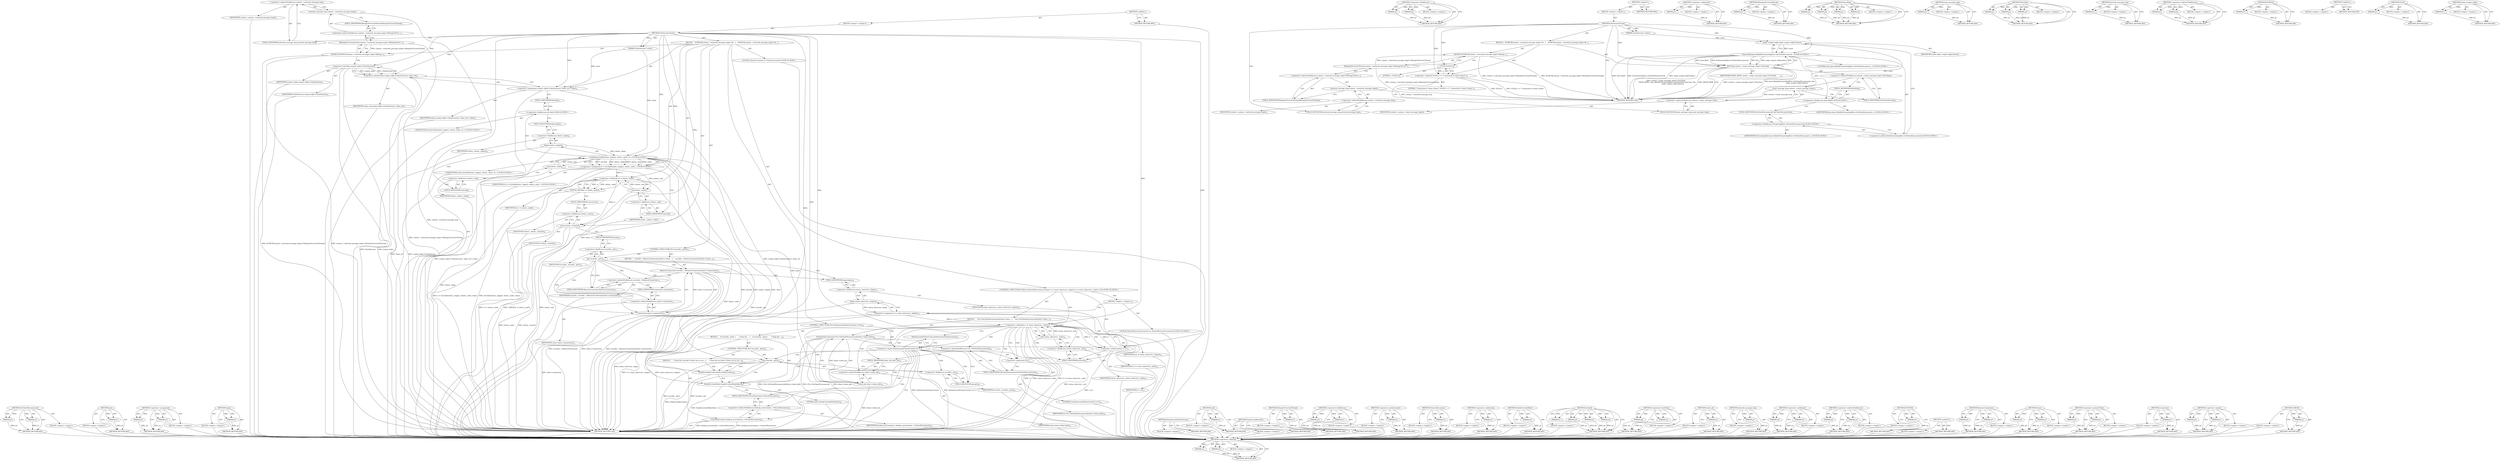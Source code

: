 digraph "CHECK" {
vulnerable_82 [label=<(METHOD,&lt;operator&gt;.shiftLeft)>];
vulnerable_83 [label=<(PARAM,p1)>];
vulnerable_84 [label=<(PARAM,p2)>];
vulnerable_85 [label=<(BLOCK,&lt;empty&gt;,&lt;empty&gt;)>];
vulnerable_86 [label=<(METHOD_RETURN,ANY)>];
vulnerable_108 [label=<(METHOD,&lt;operator&gt;.fieldAccess)>];
vulnerable_109 [label=<(PARAM,p1)>];
vulnerable_110 [label=<(PARAM,p2)>];
vulnerable_111 [label=<(BLOCK,&lt;empty&gt;,&lt;empty&gt;)>];
vulnerable_112 [label=<(METHOD_RETURN,ANY)>];
vulnerable_6 [label=<(METHOD,&lt;global&gt;)<SUB>1</SUB>>];
vulnerable_7 [label=<(BLOCK,&lt;empty&gt;,&lt;empty&gt;)<SUB>1</SUB>>];
vulnerable_8 [label=<(METHOD,OnSessionClosed)<SUB>1</SUB>>];
vulnerable_9 [label=<(PARAM,ClientSession* client)<SUB>1</SUB>>];
vulnerable_10 [label=<(BLOCK,{
   DCHECK(context_-&gt;network_message_loop()-&gt;B...,{
   DCHECK(context_-&gt;network_message_loop()-&gt;B...)<SUB>1</SUB>>];
vulnerable_11 [label=<(DCHECK,DCHECK(context_-&gt;network_message_loop()-&gt;Belong...)<SUB>2</SUB>>];
vulnerable_12 [label=<(BelongsToCurrentThread,context_-&gt;network_message_loop()-&gt;BelongsToCurr...)<SUB>2</SUB>>];
vulnerable_13 [label=<(&lt;operator&gt;.indirectFieldAccess,context_-&gt;network_message_loop()-&gt;BelongsToCurr...)<SUB>2</SUB>>];
vulnerable_14 [label=<(network_message_loop,context_-&gt;network_message_loop())<SUB>2</SUB>>];
vulnerable_15 [label=<(&lt;operator&gt;.indirectFieldAccess,context_-&gt;network_message_loop)<SUB>2</SUB>>];
vulnerable_16 [label=<(IDENTIFIER,context_,context_-&gt;network_message_loop())<SUB>2</SUB>>];
vulnerable_17 [label=<(FIELD_IDENTIFIER,network_message_loop,network_message_loop)<SUB>2</SUB>>];
vulnerable_18 [label=<(FIELD_IDENTIFIER,BelongsToCurrentThread,BelongsToCurrentThread)<SUB>2</SUB>>];
vulnerable_19 [label=<(&lt;operator&gt;.shiftLeft,VLOG(1) &lt;&lt; &quot;Connection to client closed.&quot;)<SUB>4</SUB>>];
vulnerable_20 [label=<(VLOG,VLOG(1))<SUB>4</SUB>>];
vulnerable_21 [label=<(LITERAL,1,VLOG(1))<SUB>4</SUB>>];
vulnerable_22 [label=<(LITERAL,&quot;Connection to client closed.&quot;,VLOG(1) &lt;&lt; &quot;Connection to client closed.&quot;)<SUB>4</SUB>>];
vulnerable_23 [label=<(PostTask,context_-&gt;main_message_loop()-&gt;PostTask(
      ...)<SUB>5</SUB>>];
vulnerable_24 [label=<(&lt;operator&gt;.indirectFieldAccess,context_-&gt;main_message_loop()-&gt;PostTask)<SUB>5</SUB>>];
vulnerable_25 [label=<(main_message_loop,context_-&gt;main_message_loop())<SUB>5</SUB>>];
vulnerable_26 [label=<(&lt;operator&gt;.indirectFieldAccess,context_-&gt;main_message_loop)<SUB>5</SUB>>];
vulnerable_27 [label=<(IDENTIFIER,context_,context_-&gt;main_message_loop())<SUB>5</SUB>>];
vulnerable_28 [label=<(FIELD_IDENTIFIER,main_message_loop,main_message_loop)<SUB>5</SUB>>];
vulnerable_29 [label=<(FIELD_IDENTIFIER,PostTask,PostTask)<SUB>5</SUB>>];
vulnerable_30 [label=<(IDENTIFIER,FROM_HERE,context_-&gt;main_message_loop()-&gt;PostTask(
      ...)<SUB>6</SUB>>];
vulnerable_31 [label="<(base.Bind,base::Bind(&amp;ChromotingHost::OnClientDisconnecte...)<SUB>6</SUB>>"];
vulnerable_32 [label="<(&lt;operator&gt;.fieldAccess,base::Bind)<SUB>6</SUB>>"];
vulnerable_33 [label="<(IDENTIFIER,base,base::Bind(&amp;ChromotingHost::OnClientDisconnecte...)<SUB>6</SUB>>"];
vulnerable_34 [label=<(FIELD_IDENTIFIER,Bind,Bind)<SUB>6</SUB>>];
vulnerable_35 [label="<(&lt;operator&gt;.addressOf,&amp;ChromotingHost::OnClientDisconnected)<SUB>6</SUB>>"];
vulnerable_36 [label="<(&lt;operator&gt;.fieldAccess,ChromotingHost::OnClientDisconnected)<SUB>6</SUB>>"];
vulnerable_37 [label="<(IDENTIFIER,ChromotingHost,base::Bind(&amp;ChromotingHost::OnClientDisconnecte...)<SUB>6</SUB>>"];
vulnerable_38 [label=<(FIELD_IDENTIFIER,OnClientDisconnected,OnClientDisconnected)<SUB>6</SUB>>];
vulnerable_39 [label="<(LITERAL,this,base::Bind(&amp;ChromotingHost::OnClientDisconnecte...)<SUB>6</SUB>>"];
vulnerable_40 [label=<(make_scoped_refptr,make_scoped_refptr(client))<SUB>7</SUB>>];
vulnerable_41 [label=<(IDENTIFIER,client,make_scoped_refptr(client))<SUB>7</SUB>>];
vulnerable_42 [label=<(METHOD_RETURN,void)<SUB>1</SUB>>];
vulnerable_44 [label=<(METHOD_RETURN,ANY)<SUB>1</SUB>>];
vulnerable_113 [label=<(METHOD,&lt;operator&gt;.addressOf)>];
vulnerable_114 [label=<(PARAM,p1)>];
vulnerable_115 [label=<(BLOCK,&lt;empty&gt;,&lt;empty&gt;)>];
vulnerable_116 [label=<(METHOD_RETURN,ANY)>];
vulnerable_69 [label=<(METHOD,BelongsToCurrentThread)>];
vulnerable_70 [label=<(PARAM,p1)>];
vulnerable_71 [label=<(BLOCK,&lt;empty&gt;,&lt;empty&gt;)>];
vulnerable_72 [label=<(METHOD_RETURN,ANY)>];
vulnerable_101 [label=<(METHOD,base.Bind)>];
vulnerable_102 [label=<(PARAM,p1)>];
vulnerable_103 [label=<(PARAM,p2)>];
vulnerable_104 [label=<(PARAM,p3)>];
vulnerable_105 [label=<(PARAM,p4)>];
vulnerable_106 [label=<(BLOCK,&lt;empty&gt;,&lt;empty&gt;)>];
vulnerable_107 [label=<(METHOD_RETURN,ANY)>];
vulnerable_97 [label=<(METHOD,main_message_loop)>];
vulnerable_98 [label=<(PARAM,p1)>];
vulnerable_99 [label=<(BLOCK,&lt;empty&gt;,&lt;empty&gt;)>];
vulnerable_100 [label=<(METHOD_RETURN,ANY)>];
vulnerable_91 [label=<(METHOD,PostTask)>];
vulnerable_92 [label=<(PARAM,p1)>];
vulnerable_93 [label=<(PARAM,p2)>];
vulnerable_94 [label=<(PARAM,p3)>];
vulnerable_95 [label=<(BLOCK,&lt;empty&gt;,&lt;empty&gt;)>];
vulnerable_96 [label=<(METHOD_RETURN,ANY)>];
vulnerable_78 [label=<(METHOD,network_message_loop)>];
vulnerable_79 [label=<(PARAM,p1)>];
vulnerable_80 [label=<(BLOCK,&lt;empty&gt;,&lt;empty&gt;)>];
vulnerable_81 [label=<(METHOD_RETURN,ANY)>];
vulnerable_73 [label=<(METHOD,&lt;operator&gt;.indirectFieldAccess)>];
vulnerable_74 [label=<(PARAM,p1)>];
vulnerable_75 [label=<(PARAM,p2)>];
vulnerable_76 [label=<(BLOCK,&lt;empty&gt;,&lt;empty&gt;)>];
vulnerable_77 [label=<(METHOD_RETURN,ANY)>];
vulnerable_65 [label=<(METHOD,DCHECK)>];
vulnerable_66 [label=<(PARAM,p1)>];
vulnerable_67 [label=<(BLOCK,&lt;empty&gt;,&lt;empty&gt;)>];
vulnerable_68 [label=<(METHOD_RETURN,ANY)>];
vulnerable_59 [label=<(METHOD,&lt;global&gt;)<SUB>1</SUB>>];
vulnerable_60 [label=<(BLOCK,&lt;empty&gt;,&lt;empty&gt;)>];
vulnerable_61 [label=<(METHOD_RETURN,ANY)>];
vulnerable_87 [label=<(METHOD,VLOG)>];
vulnerable_88 [label=<(PARAM,p1)>];
vulnerable_89 [label=<(BLOCK,&lt;empty&gt;,&lt;empty&gt;)>];
vulnerable_90 [label=<(METHOD_RETURN,ANY)>];
vulnerable_117 [label=<(METHOD,make_scoped_refptr)>];
vulnerable_118 [label=<(PARAM,p1)>];
vulnerable_119 [label=<(BLOCK,&lt;empty&gt;,&lt;empty&gt;)>];
vulnerable_120 [label=<(METHOD_RETURN,ANY)>];
fixed_221 [label=<(METHOD,OnClientDisconnected)>];
fixed_222 [label=<(PARAM,p1)>];
fixed_223 [label=<(PARAM,p2)>];
fixed_224 [label=<(BLOCK,&lt;empty&gt;,&lt;empty&gt;)>];
fixed_225 [label=<(METHOD_RETURN,ANY)>];
fixed_204 [label=<(METHOD,get)>];
fixed_205 [label=<(PARAM,p1)>];
fixed_206 [label=<(BLOCK,&lt;empty&gt;,&lt;empty&gt;)>];
fixed_207 [label=<(METHOD_RETURN,ANY)>];
fixed_155 [label=<(METHOD,&lt;operator&gt;.assignment)>];
fixed_156 [label=<(PARAM,p1)>];
fixed_157 [label=<(PARAM,p2)>];
fixed_158 [label=<(BLOCK,&lt;empty&gt;,&lt;empty&gt;)>];
fixed_159 [label=<(METHOD_RETURN,ANY)>];
fixed_182 [label=<(METHOD,begin)>];
fixed_183 [label=<(PARAM,p1)>];
fixed_184 [label=<(BLOCK,&lt;empty&gt;,&lt;empty&gt;)>];
fixed_185 [label=<(METHOD_RETURN,ANY)>];
fixed_6 [label=<(METHOD,&lt;global&gt;)<SUB>1</SUB>>];
fixed_7 [label=<(BLOCK,&lt;empty&gt;,&lt;empty&gt;)<SUB>1</SUB>>];
fixed_8 [label=<(METHOD,OnSessionClosed)<SUB>1</SUB>>];
fixed_9 [label=<(PARAM,ClientSession* client)<SUB>1</SUB>>];
fixed_10 [label=<(BLOCK,{
   DCHECK(context_-&gt;network_message_loop()-&gt;B...,{
   DCHECK(context_-&gt;network_message_loop()-&gt;B...)<SUB>1</SUB>>];
fixed_11 [label=<(DCHECK,DCHECK(context_-&gt;network_message_loop()-&gt;Belong...)<SUB>2</SUB>>];
fixed_12 [label=<(BelongsToCurrentThread,context_-&gt;network_message_loop()-&gt;BelongsToCurr...)<SUB>2</SUB>>];
fixed_13 [label=<(&lt;operator&gt;.indirectFieldAccess,context_-&gt;network_message_loop()-&gt;BelongsToCurr...)<SUB>2</SUB>>];
fixed_14 [label=<(network_message_loop,context_-&gt;network_message_loop())<SUB>2</SUB>>];
fixed_15 [label=<(&lt;operator&gt;.indirectFieldAccess,context_-&gt;network_message_loop)<SUB>2</SUB>>];
fixed_16 [label=<(IDENTIFIER,context_,context_-&gt;network_message_loop())<SUB>2</SUB>>];
fixed_17 [label=<(FIELD_IDENTIFIER,network_message_loop,network_message_loop)<SUB>2</SUB>>];
fixed_18 [label=<(FIELD_IDENTIFIER,BelongsToCurrentThread,BelongsToCurrentThread)<SUB>2</SUB>>];
fixed_19 [label=<(&lt;operator&gt;.assignment,scoped_refptr&lt;ClientSession&gt; client_ref = client)<SUB>4</SUB>>];
fixed_20 [label=<(&lt;operator&gt;.greaterThan,scoped_refptr&lt;ClientSession&gt; client_ref)<SUB>4</SUB>>];
fixed_21 [label=<(&lt;operator&gt;.lessThan,scoped_refptr&lt;ClientSession)<SUB>4</SUB>>];
fixed_22 [label=<(IDENTIFIER,scoped_refptr,scoped_refptr&lt;ClientSession)<SUB>4</SUB>>];
fixed_23 [label=<(IDENTIFIER,ClientSession,scoped_refptr&lt;ClientSession)<SUB>4</SUB>>];
fixed_24 [label=<(IDENTIFIER,client_ref,scoped_refptr&lt;ClientSession&gt; client_ref)<SUB>4</SUB>>];
fixed_25 [label=<(IDENTIFIER,client,scoped_refptr&lt;ClientSession&gt; client_ref = client)<SUB>4</SUB>>];
fixed_26 [label="<(LOCAL,ClientList.iterator it: ClientList.iterator)<SUB>6</SUB>>"];
fixed_27 [label="<(&lt;operator&gt;.assignment,it = std::find(clients_.begin(), clients_.end()...)<SUB>6</SUB>>"];
fixed_28 [label="<(IDENTIFIER,it,it = std::find(clients_.begin(), clients_.end()...)<SUB>6</SUB>>"];
fixed_29 [label="<(std.find,std::find(clients_.begin(), clients_.end(), cli...)<SUB>6</SUB>>"];
fixed_30 [label="<(&lt;operator&gt;.fieldAccess,std::find)<SUB>6</SUB>>"];
fixed_31 [label="<(IDENTIFIER,std,std::find(clients_.begin(), clients_.end(), cli...)<SUB>6</SUB>>"];
fixed_32 [label=<(FIELD_IDENTIFIER,find,find)<SUB>6</SUB>>];
fixed_33 [label=<(begin,clients_.begin())<SUB>6</SUB>>];
fixed_34 [label=<(&lt;operator&gt;.fieldAccess,clients_.begin)<SUB>6</SUB>>];
fixed_35 [label=<(IDENTIFIER,clients_,clients_.begin())<SUB>6</SUB>>];
fixed_36 [label=<(FIELD_IDENTIFIER,begin,begin)<SUB>6</SUB>>];
fixed_37 [label=<(end,clients_.end())<SUB>6</SUB>>];
fixed_38 [label=<(&lt;operator&gt;.fieldAccess,clients_.end)<SUB>6</SUB>>];
fixed_39 [label=<(IDENTIFIER,clients_,clients_.end())<SUB>6</SUB>>];
fixed_40 [label=<(FIELD_IDENTIFIER,end,end)<SUB>6</SUB>>];
fixed_41 [label="<(IDENTIFIER,client,std::find(clients_.begin(), clients_.end(), cli...)<SUB>6</SUB>>"];
fixed_42 [label=<(CHECK,CHECK(it != clients_.end()))<SUB>7</SUB>>];
fixed_43 [label=<(&lt;operator&gt;.notEquals,it != clients_.end())<SUB>7</SUB>>];
fixed_44 [label=<(IDENTIFIER,it,it != clients_.end())<SUB>7</SUB>>];
fixed_45 [label=<(end,clients_.end())<SUB>7</SUB>>];
fixed_46 [label=<(&lt;operator&gt;.fieldAccess,clients_.end)<SUB>7</SUB>>];
fixed_47 [label=<(IDENTIFIER,clients_,clients_.end())<SUB>7</SUB>>];
fixed_48 [label=<(FIELD_IDENTIFIER,end,end)<SUB>7</SUB>>];
fixed_49 [label=<(erase,clients_.erase(it))<SUB>8</SUB>>];
fixed_50 [label=<(&lt;operator&gt;.fieldAccess,clients_.erase)<SUB>8</SUB>>];
fixed_51 [label=<(IDENTIFIER,clients_,clients_.erase(it))<SUB>8</SUB>>];
fixed_52 [label=<(FIELD_IDENTIFIER,erase,erase)<SUB>8</SUB>>];
fixed_53 [label=<(IDENTIFIER,it,clients_.erase(it))<SUB>8</SUB>>];
fixed_54 [label=<(CONTROL_STRUCTURE,IF,if (recorder_.get()))<SUB>10</SUB>>];
fixed_55 [label=<(get,recorder_.get())<SUB>10</SUB>>];
fixed_56 [label=<(&lt;operator&gt;.fieldAccess,recorder_.get)<SUB>10</SUB>>];
fixed_57 [label=<(IDENTIFIER,recorder_,recorder_.get())<SUB>10</SUB>>];
fixed_58 [label=<(FIELD_IDENTIFIER,get,get)<SUB>10</SUB>>];
fixed_59 [label=<(BLOCK,{
    recorder_-&gt;RemoveConnection(client-&gt;conne...,{
    recorder_-&gt;RemoveConnection(client-&gt;conne...)<SUB>10</SUB>>];
fixed_60 [label=<(RemoveConnection,recorder_-&gt;RemoveConnection(client-&gt;connection()))<SUB>11</SUB>>];
fixed_61 [label=<(&lt;operator&gt;.indirectFieldAccess,recorder_-&gt;RemoveConnection)<SUB>11</SUB>>];
fixed_62 [label=<(IDENTIFIER,recorder_,recorder_-&gt;RemoveConnection(client-&gt;connection()))<SUB>11</SUB>>];
fixed_63 [label=<(FIELD_IDENTIFIER,RemoveConnection,RemoveConnection)<SUB>11</SUB>>];
fixed_64 [label=<(connection,client-&gt;connection())<SUB>11</SUB>>];
fixed_65 [label=<(&lt;operator&gt;.indirectFieldAccess,client-&gt;connection)<SUB>11</SUB>>];
fixed_66 [label=<(IDENTIFIER,client,client-&gt;connection())<SUB>11</SUB>>];
fixed_67 [label=<(FIELD_IDENTIFIER,connection,connection)<SUB>11</SUB>>];
fixed_68 [label="<(CONTROL_STRUCTURE,FOR,for (StatusObserverList::iterator it = status_observers_.begin();it != status_observers_.end();++it))<SUB>14</SUB>>"];
fixed_69 [label=<(BLOCK,&lt;empty&gt;,&lt;empty&gt;)<SUB>14</SUB>>];
fixed_70 [label="<(LOCAL,StatusObserverList.iterator it: StatusObserverList.iterator)<SUB>14</SUB>>"];
fixed_71 [label=<(&lt;operator&gt;.assignment,it = status_observers_.begin())<SUB>14</SUB>>];
fixed_72 [label=<(IDENTIFIER,it,it = status_observers_.begin())<SUB>14</SUB>>];
fixed_73 [label=<(begin,status_observers_.begin())<SUB>14</SUB>>];
fixed_74 [label=<(&lt;operator&gt;.fieldAccess,status_observers_.begin)<SUB>14</SUB>>];
fixed_75 [label=<(IDENTIFIER,status_observers_,status_observers_.begin())<SUB>14</SUB>>];
fixed_76 [label=<(FIELD_IDENTIFIER,begin,begin)<SUB>14</SUB>>];
fixed_77 [label=<(&lt;operator&gt;.notEquals,it != status_observers_.end())<SUB>15</SUB>>];
fixed_78 [label=<(IDENTIFIER,it,it != status_observers_.end())<SUB>15</SUB>>];
fixed_79 [label=<(end,status_observers_.end())<SUB>15</SUB>>];
fixed_80 [label=<(&lt;operator&gt;.fieldAccess,status_observers_.end)<SUB>15</SUB>>];
fixed_81 [label=<(IDENTIFIER,status_observers_,status_observers_.end())<SUB>15</SUB>>];
fixed_82 [label=<(FIELD_IDENTIFIER,end,end)<SUB>15</SUB>>];
fixed_83 [label=<(&lt;operator&gt;.preIncrement,++it)<SUB>15</SUB>>];
fixed_84 [label=<(IDENTIFIER,it,++it)<SUB>15</SUB>>];
fixed_85 [label=<(BLOCK,{
    (*it)-&gt;OnClientDisconnected(client-&gt;clien...,{
    (*it)-&gt;OnClientDisconnected(client-&gt;clien...)<SUB>15</SUB>>];
fixed_86 [label=<(OnClientDisconnected,(*it)-&gt;OnClientDisconnected(client-&gt;client_jid()))<SUB>16</SUB>>];
fixed_87 [label=<(&lt;operator&gt;.indirectFieldAccess,(*it)-&gt;OnClientDisconnected)<SUB>16</SUB>>];
fixed_88 [label=<(&lt;operator&gt;.indirection,*it)<SUB>16</SUB>>];
fixed_89 [label=<(IDENTIFIER,it,(*it)-&gt;OnClientDisconnected(client-&gt;client_jid()))<SUB>16</SUB>>];
fixed_90 [label=<(FIELD_IDENTIFIER,OnClientDisconnected,OnClientDisconnected)<SUB>16</SUB>>];
fixed_91 [label=<(client_jid,client-&gt;client_jid())<SUB>16</SUB>>];
fixed_92 [label=<(&lt;operator&gt;.indirectFieldAccess,client-&gt;client_jid)<SUB>16</SUB>>];
fixed_93 [label=<(IDENTIFIER,client,client-&gt;client_jid())<SUB>16</SUB>>];
fixed_94 [label=<(FIELD_IDENTIFIER,client_jid,client_jid)<SUB>16</SUB>>];
fixed_95 [label=<(CONTROL_STRUCTURE,IF,if (AuthenticatedClientsCount() == 0))<SUB>19</SUB>>];
fixed_96 [label=<(&lt;operator&gt;.equals,AuthenticatedClientsCount() == 0)<SUB>19</SUB>>];
fixed_97 [label=<(AuthenticatedClientsCount,AuthenticatedClientsCount())<SUB>19</SUB>>];
fixed_98 [label=<(LITERAL,0,AuthenticatedClientsCount() == 0)<SUB>19</SUB>>];
fixed_99 [label=<(BLOCK,{
    if (recorder_.get()) {
      // Stop the ...,{
    if (recorder_.get()) {
      // Stop the ...)<SUB>19</SUB>>];
fixed_100 [label=<(CONTROL_STRUCTURE,IF,if (recorder_.get()))<SUB>20</SUB>>];
fixed_101 [label=<(get,recorder_.get())<SUB>20</SUB>>];
fixed_102 [label=<(&lt;operator&gt;.fieldAccess,recorder_.get)<SUB>20</SUB>>];
fixed_103 [label=<(IDENTIFIER,recorder_,recorder_.get())<SUB>20</SUB>>];
fixed_104 [label=<(FIELD_IDENTIFIER,get,get)<SUB>20</SUB>>];
fixed_105 [label=<(BLOCK,{
      // Stop the recorder if there are no mo...,{
      // Stop the recorder if there are no mo...)<SUB>20</SUB>>];
fixed_106 [label=<(StopScreenRecorder,StopScreenRecorder())<SUB>22</SUB>>];
fixed_107 [label=<(EnableCurtainMode,EnableCurtainMode(false))<SUB>26</SUB>>];
fixed_108 [label=<(LITERAL,false,EnableCurtainMode(false))<SUB>26</SUB>>];
fixed_109 [label=<(OnLastDisconnect,desktop_environment_-&gt;OnLastDisconnect())<SUB>27</SUB>>];
fixed_110 [label=<(&lt;operator&gt;.indirectFieldAccess,desktop_environment_-&gt;OnLastDisconnect)<SUB>27</SUB>>];
fixed_111 [label=<(IDENTIFIER,desktop_environment_,desktop_environment_-&gt;OnLastDisconnect())<SUB>27</SUB>>];
fixed_112 [label=<(FIELD_IDENTIFIER,OnLastDisconnect,OnLastDisconnect)<SUB>27</SUB>>];
fixed_113 [label=<(METHOD_RETURN,void)<SUB>1</SUB>>];
fixed_115 [label=<(METHOD_RETURN,ANY)<SUB>1</SUB>>];
fixed_239 [label=<(METHOD,AuthenticatedClientsCount)>];
fixed_240 [label=<(BLOCK,&lt;empty&gt;,&lt;empty&gt;)>];
fixed_241 [label=<(METHOD_RETURN,ANY)>];
fixed_186 [label=<(METHOD,end)>];
fixed_187 [label=<(PARAM,p1)>];
fixed_188 [label=<(BLOCK,&lt;empty&gt;,&lt;empty&gt;)>];
fixed_189 [label=<(METHOD_RETURN,ANY)>];
fixed_242 [label=<(METHOD,StopScreenRecorder)>];
fixed_243 [label=<(BLOCK,&lt;empty&gt;,&lt;empty&gt;)>];
fixed_244 [label=<(METHOD_RETURN,ANY)>];
fixed_142 [label=<(METHOD,BelongsToCurrentThread)>];
fixed_143 [label=<(PARAM,p1)>];
fixed_144 [label=<(BLOCK,&lt;empty&gt;,&lt;empty&gt;)>];
fixed_145 [label=<(METHOD_RETURN,ANY)>];
fixed_177 [label=<(METHOD,&lt;operator&gt;.fieldAccess)>];
fixed_178 [label=<(PARAM,p1)>];
fixed_179 [label=<(PARAM,p2)>];
fixed_180 [label=<(BLOCK,&lt;empty&gt;,&lt;empty&gt;)>];
fixed_181 [label=<(METHOD_RETURN,ANY)>];
fixed_217 [label=<(METHOD,&lt;operator&gt;.preIncrement)>];
fixed_218 [label=<(PARAM,p1)>];
fixed_219 [label=<(BLOCK,&lt;empty&gt;,&lt;empty&gt;)>];
fixed_220 [label=<(METHOD_RETURN,ANY)>];
fixed_249 [label=<(METHOD,OnLastDisconnect)>];
fixed_250 [label=<(PARAM,p1)>];
fixed_251 [label=<(BLOCK,&lt;empty&gt;,&lt;empty&gt;)>];
fixed_252 [label=<(METHOD_RETURN,ANY)>];
fixed_226 [label=<(METHOD,&lt;operator&gt;.indirection)>];
fixed_227 [label=<(PARAM,p1)>];
fixed_228 [label=<(BLOCK,&lt;empty&gt;,&lt;empty&gt;)>];
fixed_229 [label=<(METHOD_RETURN,ANY)>];
fixed_245 [label=<(METHOD,EnableCurtainMode)>];
fixed_246 [label=<(PARAM,p1)>];
fixed_247 [label=<(BLOCK,&lt;empty&gt;,&lt;empty&gt;)>];
fixed_248 [label=<(METHOD_RETURN,ANY)>];
fixed_170 [label=<(METHOD,std.find)>];
fixed_171 [label=<(PARAM,p1)>];
fixed_172 [label=<(PARAM,p2)>];
fixed_173 [label=<(PARAM,p3)>];
fixed_174 [label=<(PARAM,p4)>];
fixed_175 [label=<(BLOCK,&lt;empty&gt;,&lt;empty&gt;)>];
fixed_176 [label=<(METHOD_RETURN,ANY)>];
fixed_165 [label=<(METHOD,&lt;operator&gt;.lessThan)>];
fixed_166 [label=<(PARAM,p1)>];
fixed_167 [label=<(PARAM,p2)>];
fixed_168 [label=<(BLOCK,&lt;empty&gt;,&lt;empty&gt;)>];
fixed_169 [label=<(METHOD_RETURN,ANY)>];
fixed_230 [label=<(METHOD,client_jid)>];
fixed_231 [label=<(PARAM,p1)>];
fixed_232 [label=<(BLOCK,&lt;empty&gt;,&lt;empty&gt;)>];
fixed_233 [label=<(METHOD_RETURN,ANY)>];
fixed_151 [label=<(METHOD,network_message_loop)>];
fixed_152 [label=<(PARAM,p1)>];
fixed_153 [label=<(BLOCK,&lt;empty&gt;,&lt;empty&gt;)>];
fixed_154 [label=<(METHOD_RETURN,ANY)>];
fixed_194 [label=<(METHOD,&lt;operator&gt;.notEquals)>];
fixed_195 [label=<(PARAM,p1)>];
fixed_196 [label=<(PARAM,p2)>];
fixed_197 [label=<(BLOCK,&lt;empty&gt;,&lt;empty&gt;)>];
fixed_198 [label=<(METHOD_RETURN,ANY)>];
fixed_146 [label=<(METHOD,&lt;operator&gt;.indirectFieldAccess)>];
fixed_147 [label=<(PARAM,p1)>];
fixed_148 [label=<(PARAM,p2)>];
fixed_149 [label=<(BLOCK,&lt;empty&gt;,&lt;empty&gt;)>];
fixed_150 [label=<(METHOD_RETURN,ANY)>];
fixed_138 [label=<(METHOD,DCHECK)>];
fixed_139 [label=<(PARAM,p1)>];
fixed_140 [label=<(BLOCK,&lt;empty&gt;,&lt;empty&gt;)>];
fixed_141 [label=<(METHOD_RETURN,ANY)>];
fixed_132 [label=<(METHOD,&lt;global&gt;)<SUB>1</SUB>>];
fixed_133 [label=<(BLOCK,&lt;empty&gt;,&lt;empty&gt;)>];
fixed_134 [label=<(METHOD_RETURN,ANY)>];
fixed_208 [label=<(METHOD,RemoveConnection)>];
fixed_209 [label=<(PARAM,p1)>];
fixed_210 [label=<(PARAM,p2)>];
fixed_211 [label=<(BLOCK,&lt;empty&gt;,&lt;empty&gt;)>];
fixed_212 [label=<(METHOD_RETURN,ANY)>];
fixed_199 [label=<(METHOD,erase)>];
fixed_200 [label=<(PARAM,p1)>];
fixed_201 [label=<(PARAM,p2)>];
fixed_202 [label=<(BLOCK,&lt;empty&gt;,&lt;empty&gt;)>];
fixed_203 [label=<(METHOD_RETURN,ANY)>];
fixed_160 [label=<(METHOD,&lt;operator&gt;.greaterThan)>];
fixed_161 [label=<(PARAM,p1)>];
fixed_162 [label=<(PARAM,p2)>];
fixed_163 [label=<(BLOCK,&lt;empty&gt;,&lt;empty&gt;)>];
fixed_164 [label=<(METHOD_RETURN,ANY)>];
fixed_213 [label=<(METHOD,connection)>];
fixed_214 [label=<(PARAM,p1)>];
fixed_215 [label=<(BLOCK,&lt;empty&gt;,&lt;empty&gt;)>];
fixed_216 [label=<(METHOD_RETURN,ANY)>];
fixed_234 [label=<(METHOD,&lt;operator&gt;.equals)>];
fixed_235 [label=<(PARAM,p1)>];
fixed_236 [label=<(PARAM,p2)>];
fixed_237 [label=<(BLOCK,&lt;empty&gt;,&lt;empty&gt;)>];
fixed_238 [label=<(METHOD_RETURN,ANY)>];
fixed_190 [label=<(METHOD,CHECK)>];
fixed_191 [label=<(PARAM,p1)>];
fixed_192 [label=<(BLOCK,&lt;empty&gt;,&lt;empty&gt;)>];
fixed_193 [label=<(METHOD_RETURN,ANY)>];
vulnerable_82 -> vulnerable_83  [key=0, label="AST: "];
vulnerable_82 -> vulnerable_83  [key=1, label="DDG: "];
vulnerable_82 -> vulnerable_85  [key=0, label="AST: "];
vulnerable_82 -> vulnerable_84  [key=0, label="AST: "];
vulnerable_82 -> vulnerable_84  [key=1, label="DDG: "];
vulnerable_82 -> vulnerable_86  [key=0, label="AST: "];
vulnerable_82 -> vulnerable_86  [key=1, label="CFG: "];
vulnerable_83 -> vulnerable_86  [key=0, label="DDG: p1"];
vulnerable_84 -> vulnerable_86  [key=0, label="DDG: p2"];
vulnerable_108 -> vulnerable_109  [key=0, label="AST: "];
vulnerable_108 -> vulnerable_109  [key=1, label="DDG: "];
vulnerable_108 -> vulnerable_111  [key=0, label="AST: "];
vulnerable_108 -> vulnerable_110  [key=0, label="AST: "];
vulnerable_108 -> vulnerable_110  [key=1, label="DDG: "];
vulnerable_108 -> vulnerable_112  [key=0, label="AST: "];
vulnerable_108 -> vulnerable_112  [key=1, label="CFG: "];
vulnerable_109 -> vulnerable_112  [key=0, label="DDG: p1"];
vulnerable_110 -> vulnerable_112  [key=0, label="DDG: p2"];
vulnerable_6 -> vulnerable_7  [key=0, label="AST: "];
vulnerable_6 -> vulnerable_44  [key=0, label="AST: "];
vulnerable_6 -> vulnerable_44  [key=1, label="CFG: "];
vulnerable_7 -> vulnerable_8  [key=0, label="AST: "];
vulnerable_8 -> vulnerable_9  [key=0, label="AST: "];
vulnerable_8 -> vulnerable_9  [key=1, label="DDG: "];
vulnerable_8 -> vulnerable_10  [key=0, label="AST: "];
vulnerable_8 -> vulnerable_42  [key=0, label="AST: "];
vulnerable_8 -> vulnerable_17  [key=0, label="CFG: "];
vulnerable_8 -> vulnerable_19  [key=0, label="DDG: "];
vulnerable_8 -> vulnerable_23  [key=0, label="DDG: "];
vulnerable_8 -> vulnerable_20  [key=0, label="DDG: "];
vulnerable_8 -> vulnerable_31  [key=0, label="DDG: "];
vulnerable_8 -> vulnerable_40  [key=0, label="DDG: "];
vulnerable_9 -> vulnerable_40  [key=0, label="DDG: client"];
vulnerable_10 -> vulnerable_11  [key=0, label="AST: "];
vulnerable_10 -> vulnerable_19  [key=0, label="AST: "];
vulnerable_10 -> vulnerable_23  [key=0, label="AST: "];
vulnerable_11 -> vulnerable_12  [key=0, label="AST: "];
vulnerable_11 -> vulnerable_20  [key=0, label="CFG: "];
vulnerable_11 -> vulnerable_42  [key=0, label="DDG: context_-&gt;network_message_loop()-&gt;BelongsToCurrentThread()"];
vulnerable_11 -> vulnerable_42  [key=1, label="DDG: DCHECK(context_-&gt;network_message_loop()-&gt;BelongsToCurrentThread())"];
vulnerable_12 -> vulnerable_13  [key=0, label="AST: "];
vulnerable_12 -> vulnerable_11  [key=0, label="CFG: "];
vulnerable_12 -> vulnerable_11  [key=1, label="DDG: context_-&gt;network_message_loop()-&gt;BelongsToCurrentThread"];
vulnerable_12 -> vulnerable_42  [key=0, label="DDG: context_-&gt;network_message_loop()-&gt;BelongsToCurrentThread"];
vulnerable_13 -> vulnerable_14  [key=0, label="AST: "];
vulnerable_13 -> vulnerable_18  [key=0, label="AST: "];
vulnerable_13 -> vulnerable_12  [key=0, label="CFG: "];
vulnerable_14 -> vulnerable_15  [key=0, label="AST: "];
vulnerable_14 -> vulnerable_18  [key=0, label="CFG: "];
vulnerable_14 -> vulnerable_42  [key=0, label="DDG: context_-&gt;network_message_loop"];
vulnerable_15 -> vulnerable_16  [key=0, label="AST: "];
vulnerable_15 -> vulnerable_17  [key=0, label="AST: "];
vulnerable_15 -> vulnerable_14  [key=0, label="CFG: "];
vulnerable_17 -> vulnerable_15  [key=0, label="CFG: "];
vulnerable_18 -> vulnerable_13  [key=0, label="CFG: "];
vulnerable_19 -> vulnerable_20  [key=0, label="AST: "];
vulnerable_19 -> vulnerable_22  [key=0, label="AST: "];
vulnerable_19 -> vulnerable_28  [key=0, label="CFG: "];
vulnerable_19 -> vulnerable_42  [key=0, label="DDG: VLOG(1)"];
vulnerable_19 -> vulnerable_42  [key=1, label="DDG: VLOG(1) &lt;&lt; &quot;Connection to client closed.&quot;"];
vulnerable_20 -> vulnerable_21  [key=0, label="AST: "];
vulnerable_20 -> vulnerable_19  [key=0, label="CFG: "];
vulnerable_20 -> vulnerable_19  [key=1, label="DDG: 1"];
vulnerable_23 -> vulnerable_24  [key=0, label="AST: "];
vulnerable_23 -> vulnerable_30  [key=0, label="AST: "];
vulnerable_23 -> vulnerable_31  [key=0, label="AST: "];
vulnerable_23 -> vulnerable_42  [key=0, label="CFG: "];
vulnerable_23 -> vulnerable_42  [key=1, label="DDG: context_-&gt;main_message_loop()-&gt;PostTask"];
vulnerable_23 -> vulnerable_42  [key=2, label="DDG: base::Bind(&amp;ChromotingHost::OnClientDisconnected, this,
                            make_scoped_refptr(client))"];
vulnerable_23 -> vulnerable_42  [key=3, label="DDG: context_-&gt;main_message_loop()-&gt;PostTask(
      FROM_HERE, base::Bind(&amp;ChromotingHost::OnClientDisconnected, this,
                            make_scoped_refptr(client)))"];
vulnerable_23 -> vulnerable_42  [key=4, label="DDG: FROM_HERE"];
vulnerable_24 -> vulnerable_25  [key=0, label="AST: "];
vulnerable_24 -> vulnerable_29  [key=0, label="AST: "];
vulnerable_24 -> vulnerable_34  [key=0, label="CFG: "];
vulnerable_25 -> vulnerable_26  [key=0, label="AST: "];
vulnerable_25 -> vulnerable_29  [key=0, label="CFG: "];
vulnerable_25 -> vulnerable_42  [key=0, label="DDG: context_-&gt;main_message_loop"];
vulnerable_26 -> vulnerable_27  [key=0, label="AST: "];
vulnerable_26 -> vulnerable_28  [key=0, label="AST: "];
vulnerable_26 -> vulnerable_25  [key=0, label="CFG: "];
vulnerable_28 -> vulnerable_26  [key=0, label="CFG: "];
vulnerable_29 -> vulnerable_24  [key=0, label="CFG: "];
vulnerable_31 -> vulnerable_32  [key=0, label="AST: "];
vulnerable_31 -> vulnerable_35  [key=0, label="AST: "];
vulnerable_31 -> vulnerable_39  [key=0, label="AST: "];
vulnerable_31 -> vulnerable_40  [key=0, label="AST: "];
vulnerable_31 -> vulnerable_23  [key=0, label="CFG: "];
vulnerable_31 -> vulnerable_23  [key=1, label="DDG: base::Bind"];
vulnerable_31 -> vulnerable_23  [key=2, label="DDG: &amp;ChromotingHost::OnClientDisconnected"];
vulnerable_31 -> vulnerable_23  [key=3, label="DDG: this"];
vulnerable_31 -> vulnerable_23  [key=4, label="DDG: make_scoped_refptr(client)"];
vulnerable_31 -> vulnerable_42  [key=0, label="DDG: base::Bind"];
vulnerable_31 -> vulnerable_42  [key=1, label="DDG: &amp;ChromotingHost::OnClientDisconnected"];
vulnerable_31 -> vulnerable_42  [key=2, label="DDG: make_scoped_refptr(client)"];
vulnerable_32 -> vulnerable_33  [key=0, label="AST: "];
vulnerable_32 -> vulnerable_34  [key=0, label="AST: "];
vulnerable_32 -> vulnerable_38  [key=0, label="CFG: "];
vulnerable_34 -> vulnerable_32  [key=0, label="CFG: "];
vulnerable_35 -> vulnerable_36  [key=0, label="AST: "];
vulnerable_35 -> vulnerable_40  [key=0, label="CFG: "];
vulnerable_36 -> vulnerable_37  [key=0, label="AST: "];
vulnerable_36 -> vulnerable_38  [key=0, label="AST: "];
vulnerable_36 -> vulnerable_35  [key=0, label="CFG: "];
vulnerable_38 -> vulnerable_36  [key=0, label="CFG: "];
vulnerable_40 -> vulnerable_41  [key=0, label="AST: "];
vulnerable_40 -> vulnerable_31  [key=0, label="CFG: "];
vulnerable_40 -> vulnerable_31  [key=1, label="DDG: client"];
vulnerable_40 -> vulnerable_42  [key=0, label="DDG: client"];
vulnerable_113 -> vulnerable_114  [key=0, label="AST: "];
vulnerable_113 -> vulnerable_114  [key=1, label="DDG: "];
vulnerable_113 -> vulnerable_115  [key=0, label="AST: "];
vulnerable_113 -> vulnerable_116  [key=0, label="AST: "];
vulnerable_113 -> vulnerable_116  [key=1, label="CFG: "];
vulnerable_114 -> vulnerable_116  [key=0, label="DDG: p1"];
vulnerable_69 -> vulnerable_70  [key=0, label="AST: "];
vulnerable_69 -> vulnerable_70  [key=1, label="DDG: "];
vulnerable_69 -> vulnerable_71  [key=0, label="AST: "];
vulnerable_69 -> vulnerable_72  [key=0, label="AST: "];
vulnerable_69 -> vulnerable_72  [key=1, label="CFG: "];
vulnerable_70 -> vulnerable_72  [key=0, label="DDG: p1"];
vulnerable_101 -> vulnerable_102  [key=0, label="AST: "];
vulnerable_101 -> vulnerable_102  [key=1, label="DDG: "];
vulnerable_101 -> vulnerable_106  [key=0, label="AST: "];
vulnerable_101 -> vulnerable_103  [key=0, label="AST: "];
vulnerable_101 -> vulnerable_103  [key=1, label="DDG: "];
vulnerable_101 -> vulnerable_107  [key=0, label="AST: "];
vulnerable_101 -> vulnerable_107  [key=1, label="CFG: "];
vulnerable_101 -> vulnerable_104  [key=0, label="AST: "];
vulnerable_101 -> vulnerable_104  [key=1, label="DDG: "];
vulnerable_101 -> vulnerable_105  [key=0, label="AST: "];
vulnerable_101 -> vulnerable_105  [key=1, label="DDG: "];
vulnerable_102 -> vulnerable_107  [key=0, label="DDG: p1"];
vulnerable_103 -> vulnerable_107  [key=0, label="DDG: p2"];
vulnerable_104 -> vulnerable_107  [key=0, label="DDG: p3"];
vulnerable_105 -> vulnerable_107  [key=0, label="DDG: p4"];
vulnerable_97 -> vulnerable_98  [key=0, label="AST: "];
vulnerable_97 -> vulnerable_98  [key=1, label="DDG: "];
vulnerable_97 -> vulnerable_99  [key=0, label="AST: "];
vulnerable_97 -> vulnerable_100  [key=0, label="AST: "];
vulnerable_97 -> vulnerable_100  [key=1, label="CFG: "];
vulnerable_98 -> vulnerable_100  [key=0, label="DDG: p1"];
vulnerable_91 -> vulnerable_92  [key=0, label="AST: "];
vulnerable_91 -> vulnerable_92  [key=1, label="DDG: "];
vulnerable_91 -> vulnerable_95  [key=0, label="AST: "];
vulnerable_91 -> vulnerable_93  [key=0, label="AST: "];
vulnerable_91 -> vulnerable_93  [key=1, label="DDG: "];
vulnerable_91 -> vulnerable_96  [key=0, label="AST: "];
vulnerable_91 -> vulnerable_96  [key=1, label="CFG: "];
vulnerable_91 -> vulnerable_94  [key=0, label="AST: "];
vulnerable_91 -> vulnerable_94  [key=1, label="DDG: "];
vulnerable_92 -> vulnerable_96  [key=0, label="DDG: p1"];
vulnerable_93 -> vulnerable_96  [key=0, label="DDG: p2"];
vulnerable_94 -> vulnerable_96  [key=0, label="DDG: p3"];
vulnerable_78 -> vulnerable_79  [key=0, label="AST: "];
vulnerable_78 -> vulnerable_79  [key=1, label="DDG: "];
vulnerable_78 -> vulnerable_80  [key=0, label="AST: "];
vulnerable_78 -> vulnerable_81  [key=0, label="AST: "];
vulnerable_78 -> vulnerable_81  [key=1, label="CFG: "];
vulnerable_79 -> vulnerable_81  [key=0, label="DDG: p1"];
vulnerable_73 -> vulnerable_74  [key=0, label="AST: "];
vulnerable_73 -> vulnerable_74  [key=1, label="DDG: "];
vulnerable_73 -> vulnerable_76  [key=0, label="AST: "];
vulnerable_73 -> vulnerable_75  [key=0, label="AST: "];
vulnerable_73 -> vulnerable_75  [key=1, label="DDG: "];
vulnerable_73 -> vulnerable_77  [key=0, label="AST: "];
vulnerable_73 -> vulnerable_77  [key=1, label="CFG: "];
vulnerable_74 -> vulnerable_77  [key=0, label="DDG: p1"];
vulnerable_75 -> vulnerable_77  [key=0, label="DDG: p2"];
vulnerable_65 -> vulnerable_66  [key=0, label="AST: "];
vulnerable_65 -> vulnerable_66  [key=1, label="DDG: "];
vulnerable_65 -> vulnerable_67  [key=0, label="AST: "];
vulnerable_65 -> vulnerable_68  [key=0, label="AST: "];
vulnerable_65 -> vulnerable_68  [key=1, label="CFG: "];
vulnerable_66 -> vulnerable_68  [key=0, label="DDG: p1"];
vulnerable_59 -> vulnerable_60  [key=0, label="AST: "];
vulnerable_59 -> vulnerable_61  [key=0, label="AST: "];
vulnerable_59 -> vulnerable_61  [key=1, label="CFG: "];
vulnerable_87 -> vulnerable_88  [key=0, label="AST: "];
vulnerable_87 -> vulnerable_88  [key=1, label="DDG: "];
vulnerable_87 -> vulnerable_89  [key=0, label="AST: "];
vulnerable_87 -> vulnerable_90  [key=0, label="AST: "];
vulnerable_87 -> vulnerable_90  [key=1, label="CFG: "];
vulnerable_88 -> vulnerable_90  [key=0, label="DDG: p1"];
vulnerable_117 -> vulnerable_118  [key=0, label="AST: "];
vulnerable_117 -> vulnerable_118  [key=1, label="DDG: "];
vulnerable_117 -> vulnerable_119  [key=0, label="AST: "];
vulnerable_117 -> vulnerable_120  [key=0, label="AST: "];
vulnerable_117 -> vulnerable_120  [key=1, label="CFG: "];
vulnerable_118 -> vulnerable_120  [key=0, label="DDG: p1"];
fixed_221 -> fixed_222  [key=0, label="AST: "];
fixed_221 -> fixed_222  [key=1, label="DDG: "];
fixed_221 -> fixed_224  [key=0, label="AST: "];
fixed_221 -> fixed_223  [key=0, label="AST: "];
fixed_221 -> fixed_223  [key=1, label="DDG: "];
fixed_221 -> fixed_225  [key=0, label="AST: "];
fixed_221 -> fixed_225  [key=1, label="CFG: "];
fixed_222 -> fixed_225  [key=0, label="DDG: p1"];
fixed_223 -> fixed_225  [key=0, label="DDG: p2"];
fixed_224 -> vulnerable_82  [key=0];
fixed_225 -> vulnerable_82  [key=0];
fixed_204 -> fixed_205  [key=0, label="AST: "];
fixed_204 -> fixed_205  [key=1, label="DDG: "];
fixed_204 -> fixed_206  [key=0, label="AST: "];
fixed_204 -> fixed_207  [key=0, label="AST: "];
fixed_204 -> fixed_207  [key=1, label="CFG: "];
fixed_205 -> fixed_207  [key=0, label="DDG: p1"];
fixed_206 -> vulnerable_82  [key=0];
fixed_207 -> vulnerable_82  [key=0];
fixed_155 -> fixed_156  [key=0, label="AST: "];
fixed_155 -> fixed_156  [key=1, label="DDG: "];
fixed_155 -> fixed_158  [key=0, label="AST: "];
fixed_155 -> fixed_157  [key=0, label="AST: "];
fixed_155 -> fixed_157  [key=1, label="DDG: "];
fixed_155 -> fixed_159  [key=0, label="AST: "];
fixed_155 -> fixed_159  [key=1, label="CFG: "];
fixed_156 -> fixed_159  [key=0, label="DDG: p1"];
fixed_157 -> fixed_159  [key=0, label="DDG: p2"];
fixed_158 -> vulnerable_82  [key=0];
fixed_159 -> vulnerable_82  [key=0];
fixed_182 -> fixed_183  [key=0, label="AST: "];
fixed_182 -> fixed_183  [key=1, label="DDG: "];
fixed_182 -> fixed_184  [key=0, label="AST: "];
fixed_182 -> fixed_185  [key=0, label="AST: "];
fixed_182 -> fixed_185  [key=1, label="CFG: "];
fixed_183 -> fixed_185  [key=0, label="DDG: p1"];
fixed_184 -> vulnerable_82  [key=0];
fixed_185 -> vulnerable_82  [key=0];
fixed_6 -> fixed_7  [key=0, label="AST: "];
fixed_6 -> fixed_115  [key=0, label="AST: "];
fixed_6 -> fixed_115  [key=1, label="CFG: "];
fixed_7 -> fixed_8  [key=0, label="AST: "];
fixed_8 -> fixed_9  [key=0, label="AST: "];
fixed_8 -> fixed_9  [key=1, label="DDG: "];
fixed_8 -> fixed_10  [key=0, label="AST: "];
fixed_8 -> fixed_113  [key=0, label="AST: "];
fixed_8 -> fixed_17  [key=0, label="CFG: "];
fixed_8 -> fixed_19  [key=0, label="DDG: "];
fixed_8 -> fixed_49  [key=0, label="DDG: "];
fixed_8 -> fixed_20  [key=0, label="DDG: "];
fixed_8 -> fixed_29  [key=0, label="DDG: "];
fixed_8 -> fixed_43  [key=0, label="DDG: "];
fixed_8 -> fixed_77  [key=0, label="DDG: "];
fixed_8 -> fixed_83  [key=0, label="DDG: "];
fixed_8 -> fixed_96  [key=0, label="DDG: "];
fixed_8 -> fixed_21  [key=0, label="DDG: "];
fixed_8 -> fixed_107  [key=0, label="DDG: "];
fixed_8 -> fixed_106  [key=0, label="DDG: "];
fixed_9 -> fixed_19  [key=0, label="DDG: client"];
fixed_9 -> fixed_29  [key=0, label="DDG: client"];
fixed_10 -> fixed_11  [key=0, label="AST: "];
fixed_10 -> fixed_19  [key=0, label="AST: "];
fixed_10 -> fixed_26  [key=0, label="AST: "];
fixed_10 -> fixed_27  [key=0, label="AST: "];
fixed_10 -> fixed_42  [key=0, label="AST: "];
fixed_10 -> fixed_49  [key=0, label="AST: "];
fixed_10 -> fixed_54  [key=0, label="AST: "];
fixed_10 -> fixed_68  [key=0, label="AST: "];
fixed_10 -> fixed_95  [key=0, label="AST: "];
fixed_11 -> fixed_12  [key=0, label="AST: "];
fixed_11 -> fixed_21  [key=0, label="CFG: "];
fixed_11 -> fixed_113  [key=0, label="DDG: context_-&gt;network_message_loop()-&gt;BelongsToCurrentThread()"];
fixed_11 -> fixed_113  [key=1, label="DDG: DCHECK(context_-&gt;network_message_loop()-&gt;BelongsToCurrentThread())"];
fixed_12 -> fixed_13  [key=0, label="AST: "];
fixed_12 -> fixed_11  [key=0, label="CFG: "];
fixed_12 -> fixed_11  [key=1, label="DDG: context_-&gt;network_message_loop()-&gt;BelongsToCurrentThread"];
fixed_12 -> fixed_113  [key=0, label="DDG: context_-&gt;network_message_loop()-&gt;BelongsToCurrentThread"];
fixed_13 -> fixed_14  [key=0, label="AST: "];
fixed_13 -> fixed_18  [key=0, label="AST: "];
fixed_13 -> fixed_12  [key=0, label="CFG: "];
fixed_14 -> fixed_15  [key=0, label="AST: "];
fixed_14 -> fixed_18  [key=0, label="CFG: "];
fixed_14 -> fixed_113  [key=0, label="DDG: context_-&gt;network_message_loop"];
fixed_15 -> fixed_16  [key=0, label="AST: "];
fixed_15 -> fixed_17  [key=0, label="AST: "];
fixed_15 -> fixed_14  [key=0, label="CFG: "];
fixed_16 -> vulnerable_82  [key=0];
fixed_17 -> fixed_15  [key=0, label="CFG: "];
fixed_18 -> fixed_13  [key=0, label="CFG: "];
fixed_19 -> fixed_20  [key=0, label="AST: "];
fixed_19 -> fixed_25  [key=0, label="AST: "];
fixed_19 -> fixed_32  [key=0, label="CFG: "];
fixed_19 -> fixed_113  [key=0, label="DDG: scoped_refptr&lt;ClientSession&gt; client_ref"];
fixed_19 -> fixed_113  [key=1, label="DDG: scoped_refptr&lt;ClientSession&gt; client_ref = client"];
fixed_20 -> fixed_21  [key=0, label="AST: "];
fixed_20 -> fixed_24  [key=0, label="AST: "];
fixed_20 -> fixed_19  [key=0, label="CFG: "];
fixed_20 -> fixed_113  [key=0, label="DDG: scoped_refptr&lt;ClientSession"];
fixed_20 -> fixed_113  [key=1, label="DDG: client_ref"];
fixed_21 -> fixed_22  [key=0, label="AST: "];
fixed_21 -> fixed_23  [key=0, label="AST: "];
fixed_21 -> fixed_20  [key=0, label="CFG: "];
fixed_21 -> fixed_20  [key=1, label="DDG: scoped_refptr"];
fixed_21 -> fixed_20  [key=2, label="DDG: ClientSession"];
fixed_21 -> fixed_113  [key=0, label="DDG: ClientSession"];
fixed_21 -> fixed_113  [key=1, label="DDG: scoped_refptr"];
fixed_22 -> vulnerable_82  [key=0];
fixed_23 -> vulnerable_82  [key=0];
fixed_24 -> vulnerable_82  [key=0];
fixed_25 -> vulnerable_82  [key=0];
fixed_26 -> vulnerable_82  [key=0];
fixed_27 -> fixed_28  [key=0, label="AST: "];
fixed_27 -> fixed_29  [key=0, label="AST: "];
fixed_27 -> fixed_48  [key=0, label="CFG: "];
fixed_27 -> fixed_113  [key=0, label="DDG: std::find(clients_.begin(), clients_.end(), client)"];
fixed_27 -> fixed_113  [key=1, label="DDG: it = std::find(clients_.begin(), clients_.end(), client)"];
fixed_27 -> fixed_43  [key=0, label="DDG: it"];
fixed_28 -> vulnerable_82  [key=0];
fixed_29 -> fixed_30  [key=0, label="AST: "];
fixed_29 -> fixed_33  [key=0, label="AST: "];
fixed_29 -> fixed_37  [key=0, label="AST: "];
fixed_29 -> fixed_41  [key=0, label="AST: "];
fixed_29 -> fixed_27  [key=0, label="CFG: "];
fixed_29 -> fixed_27  [key=1, label="DDG: std::find"];
fixed_29 -> fixed_27  [key=2, label="DDG: clients_.begin()"];
fixed_29 -> fixed_27  [key=3, label="DDG: clients_.end()"];
fixed_29 -> fixed_27  [key=4, label="DDG: client"];
fixed_29 -> fixed_113  [key=0, label="DDG: std::find"];
fixed_29 -> fixed_113  [key=1, label="DDG: clients_.begin()"];
fixed_29 -> fixed_113  [key=2, label="DDG: client"];
fixed_29 -> fixed_64  [key=0, label="DDG: client"];
fixed_29 -> fixed_91  [key=0, label="DDG: client"];
fixed_30 -> fixed_31  [key=0, label="AST: "];
fixed_30 -> fixed_32  [key=0, label="AST: "];
fixed_30 -> fixed_36  [key=0, label="CFG: "];
fixed_31 -> vulnerable_82  [key=0];
fixed_32 -> fixed_30  [key=0, label="CFG: "];
fixed_33 -> fixed_34  [key=0, label="AST: "];
fixed_33 -> fixed_40  [key=0, label="CFG: "];
fixed_33 -> fixed_113  [key=0, label="DDG: clients_.begin"];
fixed_33 -> fixed_29  [key=0, label="DDG: clients_.begin"];
fixed_34 -> fixed_35  [key=0, label="AST: "];
fixed_34 -> fixed_36  [key=0, label="AST: "];
fixed_34 -> fixed_33  [key=0, label="CFG: "];
fixed_35 -> vulnerable_82  [key=0];
fixed_36 -> fixed_34  [key=0, label="CFG: "];
fixed_37 -> fixed_38  [key=0, label="AST: "];
fixed_37 -> fixed_29  [key=0, label="CFG: "];
fixed_37 -> fixed_29  [key=1, label="DDG: clients_.end"];
fixed_37 -> fixed_45  [key=0, label="DDG: clients_.end"];
fixed_38 -> fixed_39  [key=0, label="AST: "];
fixed_38 -> fixed_40  [key=0, label="AST: "];
fixed_38 -> fixed_37  [key=0, label="CFG: "];
fixed_39 -> vulnerable_82  [key=0];
fixed_40 -> fixed_38  [key=0, label="CFG: "];
fixed_41 -> vulnerable_82  [key=0];
fixed_42 -> fixed_43  [key=0, label="AST: "];
fixed_42 -> fixed_52  [key=0, label="CFG: "];
fixed_42 -> fixed_113  [key=0, label="DDG: it != clients_.end()"];
fixed_42 -> fixed_113  [key=1, label="DDG: CHECK(it != clients_.end())"];
fixed_43 -> fixed_44  [key=0, label="AST: "];
fixed_43 -> fixed_45  [key=0, label="AST: "];
fixed_43 -> fixed_42  [key=0, label="CFG: "];
fixed_43 -> fixed_42  [key=1, label="DDG: it"];
fixed_43 -> fixed_42  [key=2, label="DDG: clients_.end()"];
fixed_43 -> fixed_113  [key=0, label="DDG: clients_.end()"];
fixed_43 -> fixed_49  [key=0, label="DDG: it"];
fixed_44 -> vulnerable_82  [key=0];
fixed_45 -> fixed_46  [key=0, label="AST: "];
fixed_45 -> fixed_43  [key=0, label="CFG: "];
fixed_45 -> fixed_43  [key=1, label="DDG: clients_.end"];
fixed_45 -> fixed_113  [key=0, label="DDG: clients_.end"];
fixed_46 -> fixed_47  [key=0, label="AST: "];
fixed_46 -> fixed_48  [key=0, label="AST: "];
fixed_46 -> fixed_45  [key=0, label="CFG: "];
fixed_47 -> vulnerable_82  [key=0];
fixed_48 -> fixed_46  [key=0, label="CFG: "];
fixed_49 -> fixed_50  [key=0, label="AST: "];
fixed_49 -> fixed_53  [key=0, label="AST: "];
fixed_49 -> fixed_58  [key=0, label="CFG: "];
fixed_49 -> fixed_113  [key=0, label="DDG: clients_.erase"];
fixed_49 -> fixed_113  [key=1, label="DDG: clients_.erase(it)"];
fixed_50 -> fixed_51  [key=0, label="AST: "];
fixed_50 -> fixed_52  [key=0, label="AST: "];
fixed_50 -> fixed_49  [key=0, label="CFG: "];
fixed_51 -> vulnerable_82  [key=0];
fixed_52 -> fixed_50  [key=0, label="CFG: "];
fixed_53 -> vulnerable_82  [key=0];
fixed_54 -> fixed_55  [key=0, label="AST: "];
fixed_54 -> fixed_59  [key=0, label="AST: "];
fixed_55 -> fixed_56  [key=0, label="AST: "];
fixed_55 -> fixed_63  [key=0, label="CFG: "];
fixed_55 -> fixed_63  [key=1, label="CDG: "];
fixed_55 -> fixed_76  [key=0, label="CFG: "];
fixed_55 -> fixed_101  [key=0, label="DDG: recorder_.get"];
fixed_55 -> fixed_60  [key=0, label="CDG: "];
fixed_55 -> fixed_61  [key=0, label="CDG: "];
fixed_55 -> fixed_64  [key=0, label="CDG: "];
fixed_55 -> fixed_67  [key=0, label="CDG: "];
fixed_55 -> fixed_65  [key=0, label="CDG: "];
fixed_56 -> fixed_57  [key=0, label="AST: "];
fixed_56 -> fixed_58  [key=0, label="AST: "];
fixed_56 -> fixed_55  [key=0, label="CFG: "];
fixed_57 -> vulnerable_82  [key=0];
fixed_58 -> fixed_56  [key=0, label="CFG: "];
fixed_59 -> fixed_60  [key=0, label="AST: "];
fixed_60 -> fixed_61  [key=0, label="AST: "];
fixed_60 -> fixed_64  [key=0, label="AST: "];
fixed_60 -> fixed_76  [key=0, label="CFG: "];
fixed_60 -> fixed_113  [key=0, label="DDG: recorder_-&gt;RemoveConnection"];
fixed_60 -> fixed_113  [key=1, label="DDG: client-&gt;connection()"];
fixed_60 -> fixed_113  [key=2, label="DDG: recorder_-&gt;RemoveConnection(client-&gt;connection())"];
fixed_61 -> fixed_62  [key=0, label="AST: "];
fixed_61 -> fixed_63  [key=0, label="AST: "];
fixed_61 -> fixed_67  [key=0, label="CFG: "];
fixed_62 -> vulnerable_82  [key=0];
fixed_63 -> fixed_61  [key=0, label="CFG: "];
fixed_64 -> fixed_65  [key=0, label="AST: "];
fixed_64 -> fixed_60  [key=0, label="CFG: "];
fixed_64 -> fixed_60  [key=1, label="DDG: client-&gt;connection"];
fixed_64 -> fixed_113  [key=0, label="DDG: client-&gt;connection"];
fixed_65 -> fixed_66  [key=0, label="AST: "];
fixed_65 -> fixed_67  [key=0, label="AST: "];
fixed_65 -> fixed_64  [key=0, label="CFG: "];
fixed_66 -> vulnerable_82  [key=0];
fixed_67 -> fixed_65  [key=0, label="CFG: "];
fixed_68 -> fixed_69  [key=0, label="AST: "];
fixed_68 -> fixed_77  [key=0, label="AST: "];
fixed_68 -> fixed_83  [key=0, label="AST: "];
fixed_68 -> fixed_85  [key=0, label="AST: "];
fixed_69 -> fixed_70  [key=0, label="AST: "];
fixed_69 -> fixed_71  [key=0, label="AST: "];
fixed_70 -> vulnerable_82  [key=0];
fixed_71 -> fixed_72  [key=0, label="AST: "];
fixed_71 -> fixed_73  [key=0, label="AST: "];
fixed_71 -> fixed_82  [key=0, label="CFG: "];
fixed_71 -> fixed_113  [key=0, label="DDG: status_observers_.begin()"];
fixed_71 -> fixed_113  [key=1, label="DDG: it = status_observers_.begin()"];
fixed_71 -> fixed_77  [key=0, label="DDG: it"];
fixed_72 -> vulnerable_82  [key=0];
fixed_73 -> fixed_74  [key=0, label="AST: "];
fixed_73 -> fixed_71  [key=0, label="CFG: "];
fixed_73 -> fixed_71  [key=1, label="DDG: status_observers_.begin"];
fixed_73 -> fixed_113  [key=0, label="DDG: status_observers_.begin"];
fixed_74 -> fixed_75  [key=0, label="AST: "];
fixed_74 -> fixed_76  [key=0, label="AST: "];
fixed_74 -> fixed_73  [key=0, label="CFG: "];
fixed_75 -> vulnerable_82  [key=0];
fixed_76 -> fixed_74  [key=0, label="CFG: "];
fixed_77 -> fixed_78  [key=0, label="AST: "];
fixed_77 -> fixed_79  [key=0, label="AST: "];
fixed_77 -> fixed_79  [key=1, label="CDG: "];
fixed_77 -> fixed_97  [key=0, label="CFG: "];
fixed_77 -> fixed_88  [key=0, label="CFG: "];
fixed_77 -> fixed_88  [key=1, label="CDG: "];
fixed_77 -> fixed_113  [key=0, label="DDG: it"];
fixed_77 -> fixed_113  [key=1, label="DDG: status_observers_.end()"];
fixed_77 -> fixed_113  [key=2, label="DDG: it != status_observers_.end()"];
fixed_77 -> fixed_83  [key=0, label="DDG: it"];
fixed_77 -> fixed_83  [key=1, label="CDG: "];
fixed_77 -> fixed_80  [key=0, label="CDG: "];
fixed_77 -> fixed_94  [key=0, label="CDG: "];
fixed_77 -> fixed_77  [key=0, label="CDG: "];
fixed_77 -> fixed_92  [key=0, label="CDG: "];
fixed_77 -> fixed_87  [key=0, label="CDG: "];
fixed_77 -> fixed_91  [key=0, label="CDG: "];
fixed_77 -> fixed_82  [key=0, label="CDG: "];
fixed_77 -> fixed_90  [key=0, label="CDG: "];
fixed_77 -> fixed_86  [key=0, label="CDG: "];
fixed_78 -> vulnerable_82  [key=0];
fixed_79 -> fixed_80  [key=0, label="AST: "];
fixed_79 -> fixed_77  [key=0, label="CFG: "];
fixed_79 -> fixed_77  [key=1, label="DDG: status_observers_.end"];
fixed_79 -> fixed_113  [key=0, label="DDG: status_observers_.end"];
fixed_80 -> fixed_81  [key=0, label="AST: "];
fixed_80 -> fixed_82  [key=0, label="AST: "];
fixed_80 -> fixed_79  [key=0, label="CFG: "];
fixed_81 -> vulnerable_82  [key=0];
fixed_82 -> fixed_80  [key=0, label="CFG: "];
fixed_83 -> fixed_84  [key=0, label="AST: "];
fixed_83 -> fixed_82  [key=0, label="CFG: "];
fixed_83 -> fixed_113  [key=0, label="DDG: ++it"];
fixed_83 -> fixed_77  [key=0, label="DDG: it"];
fixed_84 -> vulnerable_82  [key=0];
fixed_85 -> fixed_86  [key=0, label="AST: "];
fixed_86 -> fixed_87  [key=0, label="AST: "];
fixed_86 -> fixed_91  [key=0, label="AST: "];
fixed_86 -> fixed_83  [key=0, label="CFG: "];
fixed_86 -> fixed_113  [key=0, label="DDG: (*it)-&gt;OnClientDisconnected"];
fixed_86 -> fixed_113  [key=1, label="DDG: client-&gt;client_jid()"];
fixed_86 -> fixed_113  [key=2, label="DDG: (*it)-&gt;OnClientDisconnected(client-&gt;client_jid())"];
fixed_87 -> fixed_88  [key=0, label="AST: "];
fixed_87 -> fixed_90  [key=0, label="AST: "];
fixed_87 -> fixed_94  [key=0, label="CFG: "];
fixed_88 -> fixed_89  [key=0, label="AST: "];
fixed_88 -> fixed_90  [key=0, label="CFG: "];
fixed_89 -> vulnerable_82  [key=0];
fixed_90 -> fixed_87  [key=0, label="CFG: "];
fixed_91 -> fixed_92  [key=0, label="AST: "];
fixed_91 -> fixed_86  [key=0, label="CFG: "];
fixed_91 -> fixed_86  [key=1, label="DDG: client-&gt;client_jid"];
fixed_91 -> fixed_113  [key=0, label="DDG: client-&gt;client_jid"];
fixed_92 -> fixed_93  [key=0, label="AST: "];
fixed_92 -> fixed_94  [key=0, label="AST: "];
fixed_92 -> fixed_91  [key=0, label="CFG: "];
fixed_93 -> vulnerable_82  [key=0];
fixed_94 -> fixed_92  [key=0, label="CFG: "];
fixed_95 -> fixed_96  [key=0, label="AST: "];
fixed_95 -> fixed_99  [key=0, label="AST: "];
fixed_96 -> fixed_97  [key=0, label="AST: "];
fixed_96 -> fixed_98  [key=0, label="AST: "];
fixed_96 -> fixed_113  [key=0, label="CFG: "];
fixed_96 -> fixed_113  [key=1, label="DDG: AuthenticatedClientsCount()"];
fixed_96 -> fixed_113  [key=2, label="DDG: AuthenticatedClientsCount() == 0"];
fixed_96 -> fixed_104  [key=0, label="CFG: "];
fixed_96 -> fixed_104  [key=1, label="CDG: "];
fixed_96 -> fixed_107  [key=0, label="CDG: "];
fixed_96 -> fixed_102  [key=0, label="CDG: "];
fixed_96 -> fixed_110  [key=0, label="CDG: "];
fixed_96 -> fixed_112  [key=0, label="CDG: "];
fixed_96 -> fixed_101  [key=0, label="CDG: "];
fixed_96 -> fixed_109  [key=0, label="CDG: "];
fixed_97 -> fixed_96  [key=0, label="CFG: "];
fixed_98 -> vulnerable_82  [key=0];
fixed_99 -> fixed_100  [key=0, label="AST: "];
fixed_99 -> fixed_107  [key=0, label="AST: "];
fixed_99 -> fixed_109  [key=0, label="AST: "];
fixed_100 -> fixed_101  [key=0, label="AST: "];
fixed_100 -> fixed_105  [key=0, label="AST: "];
fixed_101 -> fixed_102  [key=0, label="AST: "];
fixed_101 -> fixed_106  [key=0, label="CFG: "];
fixed_101 -> fixed_106  [key=1, label="CDG: "];
fixed_101 -> fixed_107  [key=0, label="CFG: "];
fixed_101 -> fixed_113  [key=0, label="DDG: recorder_.get"];
fixed_101 -> fixed_113  [key=1, label="DDG: recorder_.get()"];
fixed_102 -> fixed_103  [key=0, label="AST: "];
fixed_102 -> fixed_104  [key=0, label="AST: "];
fixed_102 -> fixed_101  [key=0, label="CFG: "];
fixed_103 -> vulnerable_82  [key=0];
fixed_104 -> fixed_102  [key=0, label="CFG: "];
fixed_105 -> fixed_106  [key=0, label="AST: "];
fixed_106 -> fixed_107  [key=0, label="CFG: "];
fixed_106 -> fixed_113  [key=0, label="DDG: StopScreenRecorder()"];
fixed_107 -> fixed_108  [key=0, label="AST: "];
fixed_107 -> fixed_112  [key=0, label="CFG: "];
fixed_107 -> fixed_113  [key=0, label="DDG: EnableCurtainMode(false)"];
fixed_108 -> vulnerable_82  [key=0];
fixed_109 -> fixed_110  [key=0, label="AST: "];
fixed_109 -> fixed_113  [key=0, label="CFG: "];
fixed_109 -> fixed_113  [key=1, label="DDG: desktop_environment_-&gt;OnLastDisconnect"];
fixed_109 -> fixed_113  [key=2, label="DDG: desktop_environment_-&gt;OnLastDisconnect()"];
fixed_110 -> fixed_111  [key=0, label="AST: "];
fixed_110 -> fixed_112  [key=0, label="AST: "];
fixed_110 -> fixed_109  [key=0, label="CFG: "];
fixed_111 -> vulnerable_82  [key=0];
fixed_112 -> fixed_110  [key=0, label="CFG: "];
fixed_113 -> vulnerable_82  [key=0];
fixed_115 -> vulnerable_82  [key=0];
fixed_239 -> fixed_240  [key=0, label="AST: "];
fixed_239 -> fixed_241  [key=0, label="AST: "];
fixed_239 -> fixed_241  [key=1, label="CFG: "];
fixed_240 -> vulnerable_82  [key=0];
fixed_241 -> vulnerable_82  [key=0];
fixed_186 -> fixed_187  [key=0, label="AST: "];
fixed_186 -> fixed_187  [key=1, label="DDG: "];
fixed_186 -> fixed_188  [key=0, label="AST: "];
fixed_186 -> fixed_189  [key=0, label="AST: "];
fixed_186 -> fixed_189  [key=1, label="CFG: "];
fixed_187 -> fixed_189  [key=0, label="DDG: p1"];
fixed_188 -> vulnerable_82  [key=0];
fixed_189 -> vulnerable_82  [key=0];
fixed_242 -> fixed_243  [key=0, label="AST: "];
fixed_242 -> fixed_244  [key=0, label="AST: "];
fixed_242 -> fixed_244  [key=1, label="CFG: "];
fixed_243 -> vulnerable_82  [key=0];
fixed_244 -> vulnerable_82  [key=0];
fixed_142 -> fixed_143  [key=0, label="AST: "];
fixed_142 -> fixed_143  [key=1, label="DDG: "];
fixed_142 -> fixed_144  [key=0, label="AST: "];
fixed_142 -> fixed_145  [key=0, label="AST: "];
fixed_142 -> fixed_145  [key=1, label="CFG: "];
fixed_143 -> fixed_145  [key=0, label="DDG: p1"];
fixed_144 -> vulnerable_82  [key=0];
fixed_145 -> vulnerable_82  [key=0];
fixed_177 -> fixed_178  [key=0, label="AST: "];
fixed_177 -> fixed_178  [key=1, label="DDG: "];
fixed_177 -> fixed_180  [key=0, label="AST: "];
fixed_177 -> fixed_179  [key=0, label="AST: "];
fixed_177 -> fixed_179  [key=1, label="DDG: "];
fixed_177 -> fixed_181  [key=0, label="AST: "];
fixed_177 -> fixed_181  [key=1, label="CFG: "];
fixed_178 -> fixed_181  [key=0, label="DDG: p1"];
fixed_179 -> fixed_181  [key=0, label="DDG: p2"];
fixed_180 -> vulnerable_82  [key=0];
fixed_181 -> vulnerable_82  [key=0];
fixed_217 -> fixed_218  [key=0, label="AST: "];
fixed_217 -> fixed_218  [key=1, label="DDG: "];
fixed_217 -> fixed_219  [key=0, label="AST: "];
fixed_217 -> fixed_220  [key=0, label="AST: "];
fixed_217 -> fixed_220  [key=1, label="CFG: "];
fixed_218 -> fixed_220  [key=0, label="DDG: p1"];
fixed_219 -> vulnerable_82  [key=0];
fixed_220 -> vulnerable_82  [key=0];
fixed_249 -> fixed_250  [key=0, label="AST: "];
fixed_249 -> fixed_250  [key=1, label="DDG: "];
fixed_249 -> fixed_251  [key=0, label="AST: "];
fixed_249 -> fixed_252  [key=0, label="AST: "];
fixed_249 -> fixed_252  [key=1, label="CFG: "];
fixed_250 -> fixed_252  [key=0, label="DDG: p1"];
fixed_251 -> vulnerable_82  [key=0];
fixed_252 -> vulnerable_82  [key=0];
fixed_226 -> fixed_227  [key=0, label="AST: "];
fixed_226 -> fixed_227  [key=1, label="DDG: "];
fixed_226 -> fixed_228  [key=0, label="AST: "];
fixed_226 -> fixed_229  [key=0, label="AST: "];
fixed_226 -> fixed_229  [key=1, label="CFG: "];
fixed_227 -> fixed_229  [key=0, label="DDG: p1"];
fixed_228 -> vulnerable_82  [key=0];
fixed_229 -> vulnerable_82  [key=0];
fixed_245 -> fixed_246  [key=0, label="AST: "];
fixed_245 -> fixed_246  [key=1, label="DDG: "];
fixed_245 -> fixed_247  [key=0, label="AST: "];
fixed_245 -> fixed_248  [key=0, label="AST: "];
fixed_245 -> fixed_248  [key=1, label="CFG: "];
fixed_246 -> fixed_248  [key=0, label="DDG: p1"];
fixed_247 -> vulnerable_82  [key=0];
fixed_248 -> vulnerable_82  [key=0];
fixed_170 -> fixed_171  [key=0, label="AST: "];
fixed_170 -> fixed_171  [key=1, label="DDG: "];
fixed_170 -> fixed_175  [key=0, label="AST: "];
fixed_170 -> fixed_172  [key=0, label="AST: "];
fixed_170 -> fixed_172  [key=1, label="DDG: "];
fixed_170 -> fixed_176  [key=0, label="AST: "];
fixed_170 -> fixed_176  [key=1, label="CFG: "];
fixed_170 -> fixed_173  [key=0, label="AST: "];
fixed_170 -> fixed_173  [key=1, label="DDG: "];
fixed_170 -> fixed_174  [key=0, label="AST: "];
fixed_170 -> fixed_174  [key=1, label="DDG: "];
fixed_171 -> fixed_176  [key=0, label="DDG: p1"];
fixed_172 -> fixed_176  [key=0, label="DDG: p2"];
fixed_173 -> fixed_176  [key=0, label="DDG: p3"];
fixed_174 -> fixed_176  [key=0, label="DDG: p4"];
fixed_175 -> vulnerable_82  [key=0];
fixed_176 -> vulnerable_82  [key=0];
fixed_165 -> fixed_166  [key=0, label="AST: "];
fixed_165 -> fixed_166  [key=1, label="DDG: "];
fixed_165 -> fixed_168  [key=0, label="AST: "];
fixed_165 -> fixed_167  [key=0, label="AST: "];
fixed_165 -> fixed_167  [key=1, label="DDG: "];
fixed_165 -> fixed_169  [key=0, label="AST: "];
fixed_165 -> fixed_169  [key=1, label="CFG: "];
fixed_166 -> fixed_169  [key=0, label="DDG: p1"];
fixed_167 -> fixed_169  [key=0, label="DDG: p2"];
fixed_168 -> vulnerable_82  [key=0];
fixed_169 -> vulnerable_82  [key=0];
fixed_230 -> fixed_231  [key=0, label="AST: "];
fixed_230 -> fixed_231  [key=1, label="DDG: "];
fixed_230 -> fixed_232  [key=0, label="AST: "];
fixed_230 -> fixed_233  [key=0, label="AST: "];
fixed_230 -> fixed_233  [key=1, label="CFG: "];
fixed_231 -> fixed_233  [key=0, label="DDG: p1"];
fixed_232 -> vulnerable_82  [key=0];
fixed_233 -> vulnerable_82  [key=0];
fixed_151 -> fixed_152  [key=0, label="AST: "];
fixed_151 -> fixed_152  [key=1, label="DDG: "];
fixed_151 -> fixed_153  [key=0, label="AST: "];
fixed_151 -> fixed_154  [key=0, label="AST: "];
fixed_151 -> fixed_154  [key=1, label="CFG: "];
fixed_152 -> fixed_154  [key=0, label="DDG: p1"];
fixed_153 -> vulnerable_82  [key=0];
fixed_154 -> vulnerable_82  [key=0];
fixed_194 -> fixed_195  [key=0, label="AST: "];
fixed_194 -> fixed_195  [key=1, label="DDG: "];
fixed_194 -> fixed_197  [key=0, label="AST: "];
fixed_194 -> fixed_196  [key=0, label="AST: "];
fixed_194 -> fixed_196  [key=1, label="DDG: "];
fixed_194 -> fixed_198  [key=0, label="AST: "];
fixed_194 -> fixed_198  [key=1, label="CFG: "];
fixed_195 -> fixed_198  [key=0, label="DDG: p1"];
fixed_196 -> fixed_198  [key=0, label="DDG: p2"];
fixed_197 -> vulnerable_82  [key=0];
fixed_198 -> vulnerable_82  [key=0];
fixed_146 -> fixed_147  [key=0, label="AST: "];
fixed_146 -> fixed_147  [key=1, label="DDG: "];
fixed_146 -> fixed_149  [key=0, label="AST: "];
fixed_146 -> fixed_148  [key=0, label="AST: "];
fixed_146 -> fixed_148  [key=1, label="DDG: "];
fixed_146 -> fixed_150  [key=0, label="AST: "];
fixed_146 -> fixed_150  [key=1, label="CFG: "];
fixed_147 -> fixed_150  [key=0, label="DDG: p1"];
fixed_148 -> fixed_150  [key=0, label="DDG: p2"];
fixed_149 -> vulnerable_82  [key=0];
fixed_150 -> vulnerable_82  [key=0];
fixed_138 -> fixed_139  [key=0, label="AST: "];
fixed_138 -> fixed_139  [key=1, label="DDG: "];
fixed_138 -> fixed_140  [key=0, label="AST: "];
fixed_138 -> fixed_141  [key=0, label="AST: "];
fixed_138 -> fixed_141  [key=1, label="CFG: "];
fixed_139 -> fixed_141  [key=0, label="DDG: p1"];
fixed_140 -> vulnerable_82  [key=0];
fixed_141 -> vulnerable_82  [key=0];
fixed_132 -> fixed_133  [key=0, label="AST: "];
fixed_132 -> fixed_134  [key=0, label="AST: "];
fixed_132 -> fixed_134  [key=1, label="CFG: "];
fixed_133 -> vulnerable_82  [key=0];
fixed_134 -> vulnerable_82  [key=0];
fixed_208 -> fixed_209  [key=0, label="AST: "];
fixed_208 -> fixed_209  [key=1, label="DDG: "];
fixed_208 -> fixed_211  [key=0, label="AST: "];
fixed_208 -> fixed_210  [key=0, label="AST: "];
fixed_208 -> fixed_210  [key=1, label="DDG: "];
fixed_208 -> fixed_212  [key=0, label="AST: "];
fixed_208 -> fixed_212  [key=1, label="CFG: "];
fixed_209 -> fixed_212  [key=0, label="DDG: p1"];
fixed_210 -> fixed_212  [key=0, label="DDG: p2"];
fixed_211 -> vulnerable_82  [key=0];
fixed_212 -> vulnerable_82  [key=0];
fixed_199 -> fixed_200  [key=0, label="AST: "];
fixed_199 -> fixed_200  [key=1, label="DDG: "];
fixed_199 -> fixed_202  [key=0, label="AST: "];
fixed_199 -> fixed_201  [key=0, label="AST: "];
fixed_199 -> fixed_201  [key=1, label="DDG: "];
fixed_199 -> fixed_203  [key=0, label="AST: "];
fixed_199 -> fixed_203  [key=1, label="CFG: "];
fixed_200 -> fixed_203  [key=0, label="DDG: p1"];
fixed_201 -> fixed_203  [key=0, label="DDG: p2"];
fixed_202 -> vulnerable_82  [key=0];
fixed_203 -> vulnerable_82  [key=0];
fixed_160 -> fixed_161  [key=0, label="AST: "];
fixed_160 -> fixed_161  [key=1, label="DDG: "];
fixed_160 -> fixed_163  [key=0, label="AST: "];
fixed_160 -> fixed_162  [key=0, label="AST: "];
fixed_160 -> fixed_162  [key=1, label="DDG: "];
fixed_160 -> fixed_164  [key=0, label="AST: "];
fixed_160 -> fixed_164  [key=1, label="CFG: "];
fixed_161 -> fixed_164  [key=0, label="DDG: p1"];
fixed_162 -> fixed_164  [key=0, label="DDG: p2"];
fixed_163 -> vulnerable_82  [key=0];
fixed_164 -> vulnerable_82  [key=0];
fixed_213 -> fixed_214  [key=0, label="AST: "];
fixed_213 -> fixed_214  [key=1, label="DDG: "];
fixed_213 -> fixed_215  [key=0, label="AST: "];
fixed_213 -> fixed_216  [key=0, label="AST: "];
fixed_213 -> fixed_216  [key=1, label="CFG: "];
fixed_214 -> fixed_216  [key=0, label="DDG: p1"];
fixed_215 -> vulnerable_82  [key=0];
fixed_216 -> vulnerable_82  [key=0];
fixed_234 -> fixed_235  [key=0, label="AST: "];
fixed_234 -> fixed_235  [key=1, label="DDG: "];
fixed_234 -> fixed_237  [key=0, label="AST: "];
fixed_234 -> fixed_236  [key=0, label="AST: "];
fixed_234 -> fixed_236  [key=1, label="DDG: "];
fixed_234 -> fixed_238  [key=0, label="AST: "];
fixed_234 -> fixed_238  [key=1, label="CFG: "];
fixed_235 -> fixed_238  [key=0, label="DDG: p1"];
fixed_236 -> fixed_238  [key=0, label="DDG: p2"];
fixed_237 -> vulnerable_82  [key=0];
fixed_238 -> vulnerable_82  [key=0];
fixed_190 -> fixed_191  [key=0, label="AST: "];
fixed_190 -> fixed_191  [key=1, label="DDG: "];
fixed_190 -> fixed_192  [key=0, label="AST: "];
fixed_190 -> fixed_193  [key=0, label="AST: "];
fixed_190 -> fixed_193  [key=1, label="CFG: "];
fixed_191 -> fixed_193  [key=0, label="DDG: p1"];
fixed_192 -> vulnerable_82  [key=0];
fixed_193 -> vulnerable_82  [key=0];
}
